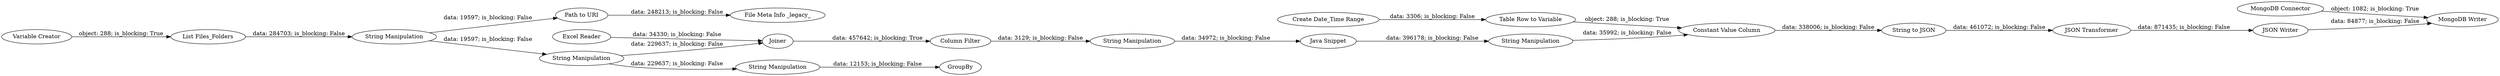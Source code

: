 digraph {
	"-6221139757367248363_320" [label="Constant Value Column"]
	"-6221139757367248363_265" [label="MongoDB Writer"]
	"-6221139757367248363_340" [label="Excel Reader"]
	"-6221139757367248363_321" [label="String to JSON"]
	"-6221139757367248363_344" [label="Path to URI"]
	"-6221139757367248363_64" [label="Java Snippet"]
	"-6221139757367248363_332" [label="Variable Creator"]
	"-6221139757367248363_301" [label="MongoDB Connector"]
	"-6221139757367248363_330" [label="String Manipulation"]
	"-6221139757367248363_52" [label="String Manipulation"]
	"-6221139757367248363_343" [label="File Meta Info _legacy_"]
	"-6221139757367248363_342" [label=GroupBy]
	"-6221139757367248363_322" [label="JSON Transformer"]
	"-6221139757367248363_326" [label="List Files_Folders"]
	"-6221139757367248363_16" [label="JSON Writer"]
	"-6221139757367248363_324" [label="Table Row to Variable"]
	"-6221139757367248363_323" [label="Create Date_Time Range"]
	"-6221139757367248363_325" [label="String Manipulation"]
	"-6221139757367248363_337" [label=Joiner]
	"-6221139757367248363_341" [label="String Manipulation"]
	"-6221139757367248363_339" [label="String Manipulation"]
	"-6221139757367248363_334" [label="Column Filter"]
	"-6221139757367248363_340" -> "-6221139757367248363_337" [label="data: 34330; is_blocking: False"]
	"-6221139757367248363_330" -> "-6221139757367248363_344" [label="data: 19597; is_blocking: False"]
	"-6221139757367248363_344" -> "-6221139757367248363_343" [label="data: 248213; is_blocking: False"]
	"-6221139757367248363_339" -> "-6221139757367248363_337" [label="data: 229637; is_blocking: False"]
	"-6221139757367248363_325" -> "-6221139757367248363_320" [label="data: 35992; is_blocking: False"]
	"-6221139757367248363_320" -> "-6221139757367248363_321" [label="data: 338006; is_blocking: False"]
	"-6221139757367248363_322" -> "-6221139757367248363_16" [label="data: 871435; is_blocking: False"]
	"-6221139757367248363_324" -> "-6221139757367248363_320" [label="object: 288; is_blocking: True"]
	"-6221139757367248363_339" -> "-6221139757367248363_341" [label="data: 229637; is_blocking: False"]
	"-6221139757367248363_337" -> "-6221139757367248363_334" [label="data: 457642; is_blocking: True"]
	"-6221139757367248363_301" -> "-6221139757367248363_265" [label="object: 1082; is_blocking: True"]
	"-6221139757367248363_330" -> "-6221139757367248363_339" [label="data: 19597; is_blocking: False"]
	"-6221139757367248363_52" -> "-6221139757367248363_64" [label="data: 34972; is_blocking: False"]
	"-6221139757367248363_323" -> "-6221139757367248363_324" [label="data: 3306; is_blocking: False"]
	"-6221139757367248363_332" -> "-6221139757367248363_326" [label="object: 288; is_blocking: True"]
	"-6221139757367248363_16" -> "-6221139757367248363_265" [label="data: 84877; is_blocking: False"]
	"-6221139757367248363_341" -> "-6221139757367248363_342" [label="data: 12153; is_blocking: False"]
	"-6221139757367248363_321" -> "-6221139757367248363_322" [label="data: 461072; is_blocking: False"]
	"-6221139757367248363_334" -> "-6221139757367248363_52" [label="data: 3129; is_blocking: False"]
	"-6221139757367248363_326" -> "-6221139757367248363_330" [label="data: 284703; is_blocking: False"]
	"-6221139757367248363_64" -> "-6221139757367248363_325" [label="data: 396178; is_blocking: False"]
	rankdir=LR
}
